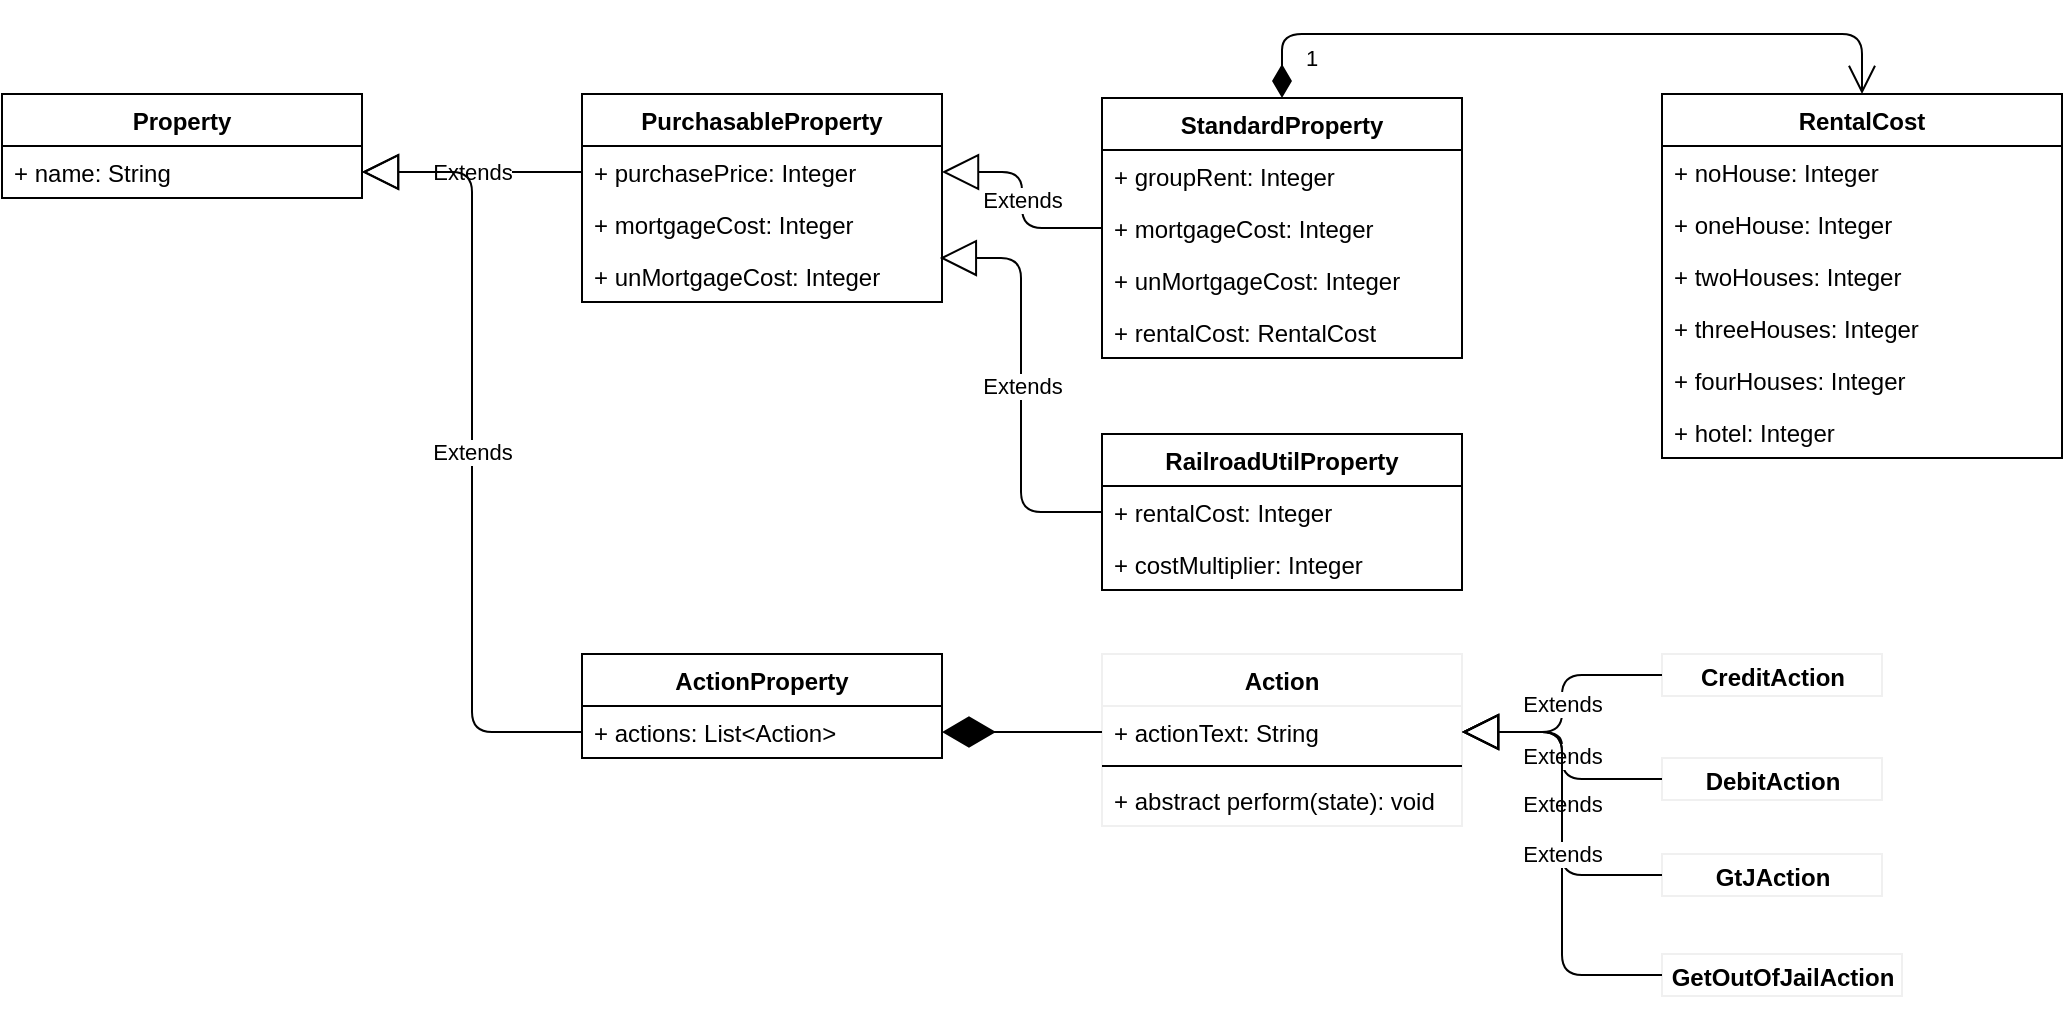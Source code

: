 <mxfile>
    <diagram id="RVknanJ1kirtkl3xFBCI" name="Non-Stateful Class Diagram">
        <mxGraphModel dx="1964" dy="517" grid="1" gridSize="10" guides="1" tooltips="1" connect="1" arrows="1" fold="1" page="1" pageScale="1" pageWidth="850" pageHeight="1100" math="0" shadow="0">
            <root>
                <mxCell id="0"/>
                <mxCell id="1" parent="0"/>
                <mxCell id="2" value="StandardProperty" style="swimlane;fontStyle=1;childLayout=stackLayout;horizontal=1;startSize=26;fillColor=none;horizontalStack=0;resizeParent=1;resizeParentMax=0;resizeLast=0;collapsible=1;marginBottom=0;" parent="1" vertex="1">
                    <mxGeometry x="330" y="82" width="180" height="130" as="geometry"/>
                </mxCell>
                <mxCell id="5" value="+ groupRent: Integer" style="text;strokeColor=none;fillColor=none;align=left;verticalAlign=top;spacingLeft=4;spacingRight=4;overflow=hidden;rotatable=0;points=[[0,0.5],[1,0.5]];portConstraint=eastwest;" parent="2" vertex="1">
                    <mxGeometry y="26" width="180" height="26" as="geometry"/>
                </mxCell>
                <mxCell id="6" value="+ mortgageCost: Integer" style="text;strokeColor=none;fillColor=none;align=left;verticalAlign=top;spacingLeft=4;spacingRight=4;overflow=hidden;rotatable=0;points=[[0,0.5],[1,0.5]];portConstraint=eastwest;" parent="2" vertex="1">
                    <mxGeometry y="52" width="180" height="26" as="geometry"/>
                </mxCell>
                <mxCell id="7" value="+ unMortgageCost: Integer" style="text;strokeColor=none;fillColor=none;align=left;verticalAlign=top;spacingLeft=4;spacingRight=4;overflow=hidden;rotatable=0;points=[[0,0.5],[1,0.5]];portConstraint=eastwest;" parent="2" vertex="1">
                    <mxGeometry y="78" width="180" height="26" as="geometry"/>
                </mxCell>
                <mxCell id="8" value="+ rentalCost: RentalCost" style="text;strokeColor=none;fillColor=none;align=left;verticalAlign=top;spacingLeft=4;spacingRight=4;overflow=hidden;rotatable=0;points=[[0,0.5],[1,0.5]];portConstraint=eastwest;" parent="2" vertex="1">
                    <mxGeometry y="104" width="180" height="26" as="geometry"/>
                </mxCell>
                <mxCell id="9" value="RentalCost" style="swimlane;fontStyle=1;childLayout=stackLayout;horizontal=1;startSize=26;fillColor=none;horizontalStack=0;resizeParent=1;resizeParentMax=0;resizeLast=0;collapsible=1;marginBottom=0;" parent="1" vertex="1">
                    <mxGeometry x="610" y="80" width="200" height="182" as="geometry"/>
                </mxCell>
                <mxCell id="26" value="+ noHouse: Integer" style="text;strokeColor=none;fillColor=none;align=left;verticalAlign=top;spacingLeft=4;spacingRight=4;overflow=hidden;rotatable=0;points=[[0,0.5],[1,0.5]];portConstraint=eastwest;" parent="9" vertex="1">
                    <mxGeometry y="26" width="200" height="26" as="geometry"/>
                </mxCell>
                <mxCell id="10" value="+ oneHouse: Integer" style="text;strokeColor=none;fillColor=none;align=left;verticalAlign=top;spacingLeft=4;spacingRight=4;overflow=hidden;rotatable=0;points=[[0,0.5],[1,0.5]];portConstraint=eastwest;" parent="9" vertex="1">
                    <mxGeometry y="52" width="200" height="26" as="geometry"/>
                </mxCell>
                <mxCell id="11" value="+ twoHouses: Integer" style="text;strokeColor=none;fillColor=none;align=left;verticalAlign=top;spacingLeft=4;spacingRight=4;overflow=hidden;rotatable=0;points=[[0,0.5],[1,0.5]];portConstraint=eastwest;" parent="9" vertex="1">
                    <mxGeometry y="78" width="200" height="26" as="geometry"/>
                </mxCell>
                <mxCell id="12" value="+ threeHouses: Integer" style="text;strokeColor=none;fillColor=none;align=left;verticalAlign=top;spacingLeft=4;spacingRight=4;overflow=hidden;rotatable=0;points=[[0,0.5],[1,0.5]];portConstraint=eastwest;" parent="9" vertex="1">
                    <mxGeometry y="104" width="200" height="26" as="geometry"/>
                </mxCell>
                <mxCell id="13" value="+ fourHouses: Integer" style="text;strokeColor=none;fillColor=none;align=left;verticalAlign=top;spacingLeft=4;spacingRight=4;overflow=hidden;rotatable=0;points=[[0,0.5],[1,0.5]];portConstraint=eastwest;" parent="9" vertex="1">
                    <mxGeometry y="130" width="200" height="26" as="geometry"/>
                </mxCell>
                <mxCell id="14" value="+ hotel: Integer" style="text;strokeColor=none;fillColor=none;align=left;verticalAlign=top;spacingLeft=4;spacingRight=4;overflow=hidden;rotatable=0;points=[[0,0.5],[1,0.5]];portConstraint=eastwest;" parent="9" vertex="1">
                    <mxGeometry y="156" width="200" height="26" as="geometry"/>
                </mxCell>
                <mxCell id="27" value="PurchasableProperty" style="swimlane;fontStyle=1;childLayout=stackLayout;horizontal=1;startSize=26;fillColor=none;horizontalStack=0;resizeParent=1;resizeParentMax=0;resizeLast=0;collapsible=1;marginBottom=0;" vertex="1" parent="1">
                    <mxGeometry x="70" y="80" width="180" height="104" as="geometry"/>
                </mxCell>
                <mxCell id="42" value="+ purchasePrice: Integer" style="text;strokeColor=none;fillColor=none;align=left;verticalAlign=top;spacingLeft=4;spacingRight=4;overflow=hidden;rotatable=0;points=[[0,0.5],[1,0.5]];portConstraint=eastwest;" vertex="1" parent="27">
                    <mxGeometry y="26" width="180" height="26" as="geometry"/>
                </mxCell>
                <mxCell id="43" value="+ mortgageCost: Integer" style="text;strokeColor=none;fillColor=none;align=left;verticalAlign=top;spacingLeft=4;spacingRight=4;overflow=hidden;rotatable=0;points=[[0,0.5],[1,0.5]];portConstraint=eastwest;" vertex="1" parent="27">
                    <mxGeometry y="52" width="180" height="26" as="geometry"/>
                </mxCell>
                <mxCell id="29" value="+ unMortgageCost: Integer" style="text;strokeColor=none;fillColor=none;align=left;verticalAlign=top;spacingLeft=4;spacingRight=4;overflow=hidden;rotatable=0;points=[[0,0.5],[1,0.5]];portConstraint=eastwest;" vertex="1" parent="27">
                    <mxGeometry y="78" width="180" height="26" as="geometry"/>
                </mxCell>
                <mxCell id="34" value="RailroadUtilProperty" style="swimlane;fontStyle=1;childLayout=stackLayout;horizontal=1;startSize=26;fillColor=none;horizontalStack=0;resizeParent=1;resizeParentMax=0;resizeLast=0;collapsible=1;marginBottom=0;" vertex="1" parent="1">
                    <mxGeometry x="330" y="250" width="180" height="78" as="geometry"/>
                </mxCell>
                <mxCell id="35" value="+ rentalCost: Integer" style="text;strokeColor=none;fillColor=none;align=left;verticalAlign=top;spacingLeft=4;spacingRight=4;overflow=hidden;rotatable=0;points=[[0,0.5],[1,0.5]];portConstraint=eastwest;" vertex="1" parent="34">
                    <mxGeometry y="26" width="180" height="26" as="geometry"/>
                </mxCell>
                <mxCell id="44" value="+ costMultiplier: Integer" style="text;strokeColor=none;fillColor=none;align=left;verticalAlign=top;spacingLeft=4;spacingRight=4;overflow=hidden;rotatable=0;points=[[0,0.5],[1,0.5]];portConstraint=eastwest;" vertex="1" parent="34">
                    <mxGeometry y="52" width="180" height="26" as="geometry"/>
                </mxCell>
                <mxCell id="49" value="Property" style="swimlane;fontStyle=1;childLayout=stackLayout;horizontal=1;startSize=26;fillColor=none;horizontalStack=0;resizeParent=1;resizeParentMax=0;resizeLast=0;collapsible=1;marginBottom=0;" vertex="1" parent="1">
                    <mxGeometry x="-220" y="80" width="180" height="52" as="geometry"/>
                </mxCell>
                <mxCell id="50" value="+ name: String" style="text;strokeColor=none;fillColor=none;align=left;verticalAlign=top;spacingLeft=4;spacingRight=4;overflow=hidden;rotatable=0;points=[[0,0.5],[1,0.5]];portConstraint=eastwest;" vertex="1" parent="49">
                    <mxGeometry y="26" width="180" height="26" as="geometry"/>
                </mxCell>
                <mxCell id="58" value="ActionProperty" style="swimlane;fontStyle=1;childLayout=stackLayout;horizontal=1;startSize=26;fillColor=none;horizontalStack=0;resizeParent=1;resizeParentMax=0;resizeLast=0;collapsible=1;marginBottom=0;" vertex="1" parent="1">
                    <mxGeometry x="70" y="360" width="180" height="52" as="geometry"/>
                </mxCell>
                <mxCell id="61" value="+ actions: List&lt;Action&gt;" style="text;strokeColor=none;fillColor=none;align=left;verticalAlign=top;spacingLeft=4;spacingRight=4;overflow=hidden;rotatable=0;points=[[0,0.5],[1,0.5]];portConstraint=eastwest;" vertex="1" parent="58">
                    <mxGeometry y="26" width="180" height="26" as="geometry"/>
                </mxCell>
                <mxCell id="93" value="Action" style="swimlane;fontStyle=1;align=center;verticalAlign=top;childLayout=stackLayout;horizontal=1;startSize=26;horizontalStack=0;resizeParent=1;resizeParentMax=0;resizeLast=0;collapsible=1;marginBottom=0;strokeColor=#f0f0f0;" vertex="1" parent="1">
                    <mxGeometry x="330" y="360" width="180" height="86" as="geometry"/>
                </mxCell>
                <mxCell id="94" value="+ actionText: String" style="text;strokeColor=none;fillColor=none;align=left;verticalAlign=top;spacingLeft=4;spacingRight=4;overflow=hidden;rotatable=0;points=[[0,0.5],[1,0.5]];portConstraint=eastwest;" vertex="1" parent="93">
                    <mxGeometry y="26" width="180" height="26" as="geometry"/>
                </mxCell>
                <mxCell id="95" value="" style="line;strokeWidth=1;fillColor=none;align=left;verticalAlign=middle;spacingTop=-1;spacingLeft=3;spacingRight=3;rotatable=0;labelPosition=right;points=[];portConstraint=eastwest;" vertex="1" parent="93">
                    <mxGeometry y="52" width="180" height="8" as="geometry"/>
                </mxCell>
                <mxCell id="96" value="+ abstract perform(state): void" style="text;strokeColor=none;fillColor=none;align=left;verticalAlign=top;spacingLeft=4;spacingRight=4;overflow=hidden;rotatable=0;points=[[0,0.5],[1,0.5]];portConstraint=eastwest;" vertex="1" parent="93">
                    <mxGeometry y="60" width="180" height="26" as="geometry"/>
                </mxCell>
                <mxCell id="97" value="Extends" style="endArrow=block;endSize=16;endFill=0;html=1;entryX=0.994;entryY=1.154;entryDx=0;entryDy=0;entryPerimeter=0;exitX=0;exitY=0.5;exitDx=0;exitDy=0;edgeStyle=elbowEdgeStyle;" edge="1" parent="1" source="35" target="43">
                    <mxGeometry width="160" relative="1" as="geometry">
                        <mxPoint x="50" y="320" as="sourcePoint"/>
                        <mxPoint x="210" y="320" as="targetPoint"/>
                    </mxGeometry>
                </mxCell>
                <mxCell id="100" value="Extends" style="endArrow=block;endSize=16;endFill=0;html=1;entryX=1;entryY=0.5;entryDx=0;entryDy=0;exitX=0;exitY=0.5;exitDx=0;exitDy=0;edgeStyle=elbowEdgeStyle;" edge="1" parent="1" source="6" target="42">
                    <mxGeometry width="160" relative="1" as="geometry">
                        <mxPoint x="340" y="299" as="sourcePoint"/>
                        <mxPoint x="261.98" y="141.012" as="targetPoint"/>
                    </mxGeometry>
                </mxCell>
                <mxCell id="101" value="Extends" style="endArrow=block;endSize=16;endFill=0;html=1;entryX=1;entryY=0.5;entryDx=0;entryDy=0;exitX=0;exitY=0.5;exitDx=0;exitDy=0;edgeStyle=elbowEdgeStyle;" edge="1" parent="1" source="42" target="50">
                    <mxGeometry width="160" relative="1" as="geometry">
                        <mxPoint x="350" y="309" as="sourcePoint"/>
                        <mxPoint x="271.98" y="151.012" as="targetPoint"/>
                    </mxGeometry>
                </mxCell>
                <mxCell id="110" value="1" style="endArrow=open;html=1;endSize=12;startArrow=diamondThin;startSize=14;startFill=1;edgeStyle=orthogonalEdgeStyle;align=left;verticalAlign=bottom;entryX=0.5;entryY=0;entryDx=0;entryDy=0;exitX=0.5;exitY=0;exitDx=0;exitDy=0;" edge="1" parent="1" source="2" target="9">
                    <mxGeometry x="-0.935" y="-10" relative="1" as="geometry">
                        <mxPoint x="510" y="150" as="sourcePoint"/>
                        <mxPoint x="670" y="150" as="targetPoint"/>
                        <Array as="points">
                            <mxPoint x="420" y="50"/>
                            <mxPoint x="710" y="50"/>
                        </Array>
                        <mxPoint as="offset"/>
                    </mxGeometry>
                </mxCell>
                <mxCell id="111" value="&lt;b&gt;CreditAction&lt;/b&gt;" style="html=1;strokeColor=#f0f0f0;verticalAlign=bottom;" vertex="1" parent="1">
                    <mxGeometry x="610" y="360" width="110" height="21" as="geometry"/>
                </mxCell>
                <mxCell id="112" value="&lt;b&gt;DebitAction&lt;/b&gt;" style="html=1;strokeColor=#f0f0f0;verticalAlign=bottom;" vertex="1" parent="1">
                    <mxGeometry x="610" y="412" width="110" height="21" as="geometry"/>
                </mxCell>
                <mxCell id="113" value="&lt;b&gt;GtJAction&lt;/b&gt;" style="html=1;strokeColor=#f0f0f0;verticalAlign=bottom;" vertex="1" parent="1">
                    <mxGeometry x="610" y="460" width="110" height="21" as="geometry"/>
                </mxCell>
                <mxCell id="114" value="&lt;b&gt;GetOutOfJailAction&lt;/b&gt;" style="html=1;strokeColor=#f0f0f0;verticalAlign=bottom;" vertex="1" parent="1">
                    <mxGeometry x="610" y="510" width="120" height="21" as="geometry"/>
                </mxCell>
                <mxCell id="115" value="Extends" style="endArrow=block;endSize=16;endFill=0;html=1;entryX=1;entryY=0.5;entryDx=0;entryDy=0;exitX=0;exitY=0.5;exitDx=0;exitDy=0;edgeStyle=elbowEdgeStyle;" edge="1" parent="1" source="111" target="94">
                    <mxGeometry width="160" relative="1" as="geometry">
                        <mxPoint x="821.08" y="437" as="sourcePoint"/>
                        <mxPoint x="740" y="310.004" as="targetPoint"/>
                    </mxGeometry>
                </mxCell>
                <mxCell id="116" value="Extends" style="endArrow=block;endSize=16;endFill=0;html=1;exitX=0;exitY=0.5;exitDx=0;exitDy=0;edgeStyle=elbowEdgeStyle;entryX=1;entryY=0.5;entryDx=0;entryDy=0;" edge="1" parent="1" source="112" target="94">
                    <mxGeometry width="160" relative="1" as="geometry">
                        <mxPoint x="620" y="380.5" as="sourcePoint"/>
                        <mxPoint x="520" y="409" as="targetPoint"/>
                    </mxGeometry>
                </mxCell>
                <mxCell id="117" value="Extends" style="endArrow=block;endSize=16;endFill=0;html=1;entryX=1;entryY=0.5;entryDx=0;entryDy=0;exitX=0;exitY=0.5;exitDx=0;exitDy=0;edgeStyle=elbowEdgeStyle;" edge="1" parent="1" source="113" target="94">
                    <mxGeometry width="160" relative="1" as="geometry">
                        <mxPoint x="630" y="390.5" as="sourcePoint"/>
                        <mxPoint x="530" y="419" as="targetPoint"/>
                    </mxGeometry>
                </mxCell>
                <mxCell id="118" value="Extends" style="endArrow=block;endSize=16;endFill=0;html=1;entryX=1;entryY=0.5;entryDx=0;entryDy=0;exitX=0;exitY=0.5;exitDx=0;exitDy=0;edgeStyle=elbowEdgeStyle;" edge="1" parent="1" source="114" target="94">
                    <mxGeometry width="160" relative="1" as="geometry">
                        <mxPoint x="640" y="400.5" as="sourcePoint"/>
                        <mxPoint x="540" y="429" as="targetPoint"/>
                    </mxGeometry>
                </mxCell>
                <mxCell id="124" value="" style="endArrow=diamondThin;endFill=1;endSize=24;html=1;entryX=1;entryY=0.5;entryDx=0;entryDy=0;exitX=0;exitY=0.5;exitDx=0;exitDy=0;" edge="1" parent="1" source="94" target="61">
                    <mxGeometry width="160" relative="1" as="geometry">
                        <mxPoint x="150" y="480" as="sourcePoint"/>
                        <mxPoint x="310" y="480" as="targetPoint"/>
                    </mxGeometry>
                </mxCell>
                <mxCell id="125" value="Extends" style="endArrow=block;endSize=16;endFill=0;html=1;entryX=1;entryY=0.5;entryDx=0;entryDy=0;exitX=0;exitY=0.5;exitDx=0;exitDy=0;edgeStyle=elbowEdgeStyle;" edge="1" parent="1" source="61" target="50">
                    <mxGeometry width="160" relative="1" as="geometry">
                        <mxPoint x="80" y="129" as="sourcePoint"/>
                        <mxPoint x="-30" y="129" as="targetPoint"/>
                    </mxGeometry>
                </mxCell>
            </root>
        </mxGraphModel>
    </diagram>
</mxfile>